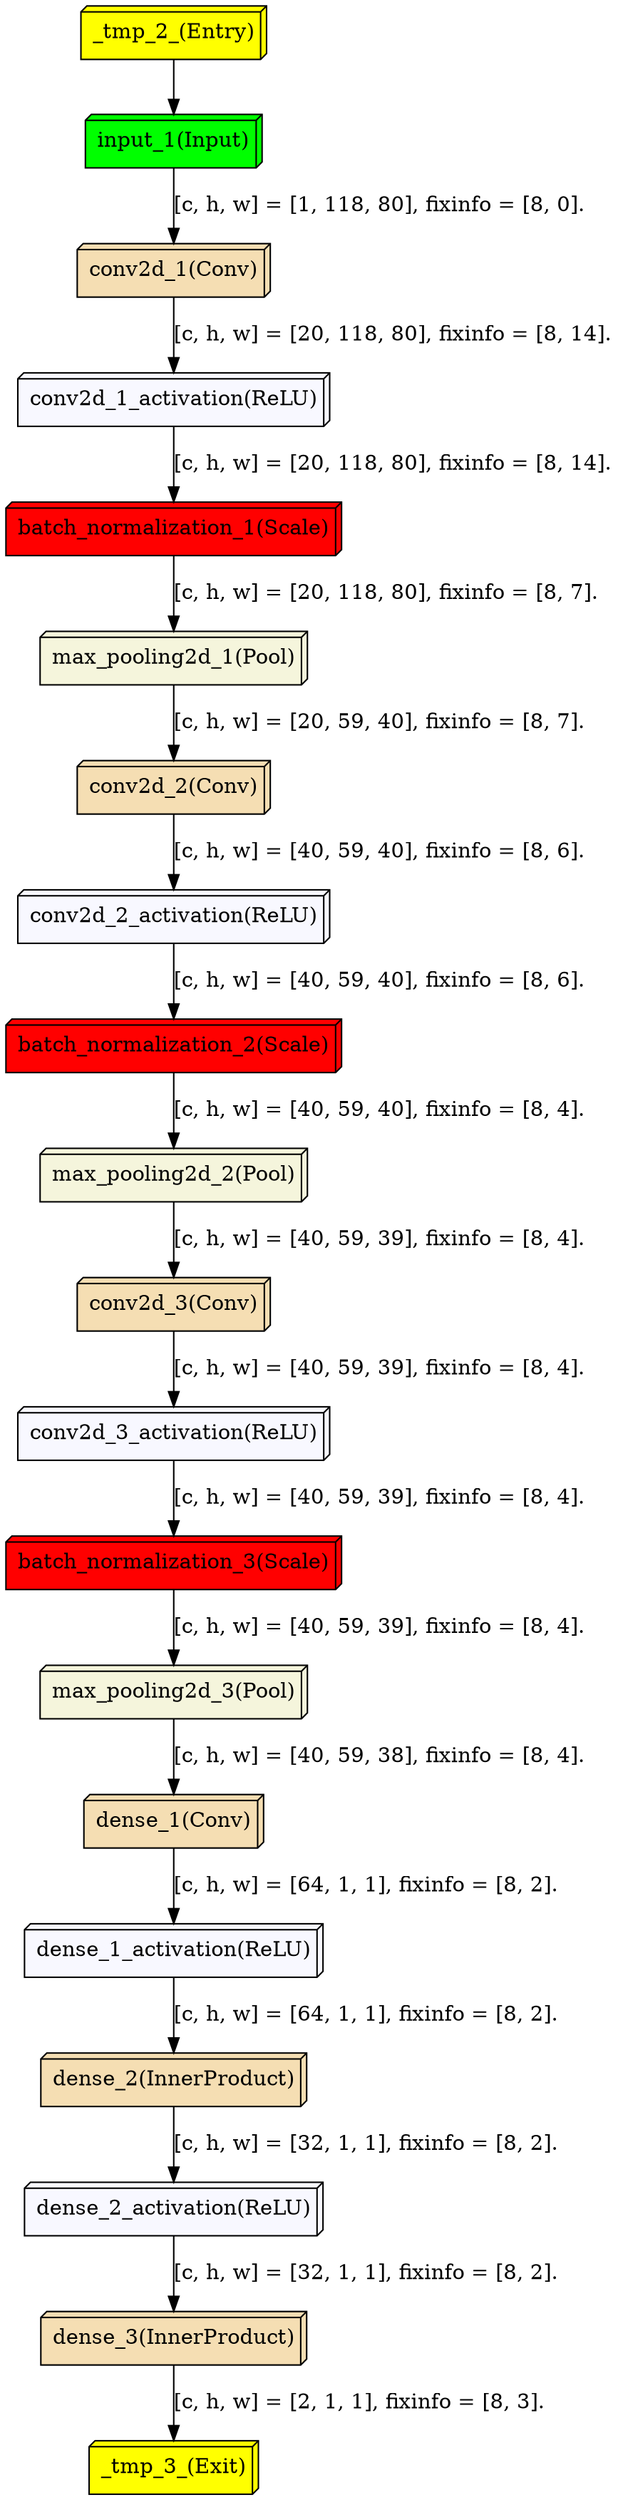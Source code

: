digraph G {
ordering = out
node [shape = box3d, fontcolor = black, style = filled];
5[label = "dense_1(Conv)",fillcolor = wheat]
4[label = "dense_3(InnerProduct)",fillcolor = wheat]
8[label = "conv2d_1_activation(ReLU)",fillcolor = ghostwhite]
9[label = "batch_normalization_1(Scale)",fillcolor = red]
10[label = "max_pooling2d_1(Pool)",fillcolor = beige]
11[label = "conv2d_2(Conv)",fillcolor = wheat]
12[label = "conv2d_2_activation(ReLU)",fillcolor = ghostwhite]
13[label = "batch_normalization_2(Scale)",fillcolor = red]
14[label = "max_pooling2d_2(Pool)",fillcolor = beige]
15[label = "conv2d_3(Conv)",fillcolor = wheat]
16[label = "conv2d_3_activation(ReLU)",fillcolor = ghostwhite]
17[label = "batch_normalization_3(Scale)",fillcolor = red]
18[label = "_tmp_2_(Entry)",fillcolor = yellow]
19[label = "_tmp_3_(Exit)",fillcolor = yellow]
0[label = "max_pooling2d_3(Pool)",fillcolor = beige]
3[label = "dense_2_activation(ReLU)",fillcolor = ghostwhite]
6[label = "input_1(Input)",fillcolor = green]
7[label = "conv2d_1(Conv)",fillcolor = wheat]
2[label = "dense_2(InnerProduct)",fillcolor = wheat]
1[label = "dense_1_activation(ReLU)",fillcolor = ghostwhite]
5->1[label ="[c, h, w] = [64, 1, 1], fixinfo = [8, 2]."];
4->19[label ="[c, h, w] = [2, 1, 1], fixinfo = [8, 3]."];
8->9[label ="[c, h, w] = [20, 118, 80], fixinfo = [8, 14]."];
9->10[label ="[c, h, w] = [20, 118, 80], fixinfo = [8, 7]."];
10->11[label ="[c, h, w] = [20, 59, 40], fixinfo = [8, 7]."];
11->12[label ="[c, h, w] = [40, 59, 40], fixinfo = [8, 6]."];
12->13[label ="[c, h, w] = [40, 59, 40], fixinfo = [8, 6]."];
13->14[label ="[c, h, w] = [40, 59, 40], fixinfo = [8, 4]."];
14->15[label ="[c, h, w] = [40, 59, 39], fixinfo = [8, 4]."];
15->16[label ="[c, h, w] = [40, 59, 39], fixinfo = [8, 4]."];
16->17[label ="[c, h, w] = [40, 59, 39], fixinfo = [8, 4]."];
17->0[label ="[c, h, w] = [40, 59, 39], fixinfo = [8, 4]."];
18->6
0->5[label ="[c, h, w] = [40, 59, 38], fixinfo = [8, 4]."];
3->4[label ="[c, h, w] = [32, 1, 1], fixinfo = [8, 2]."];
6->7[label ="[c, h, w] = [1, 118, 80], fixinfo = [8, 0]."];
7->8[label ="[c, h, w] = [20, 118, 80], fixinfo = [8, 14]."];
2->3[label ="[c, h, w] = [32, 1, 1], fixinfo = [8, 2]."];
1->2[label ="[c, h, w] = [64, 1, 1], fixinfo = [8, 2]."];
}